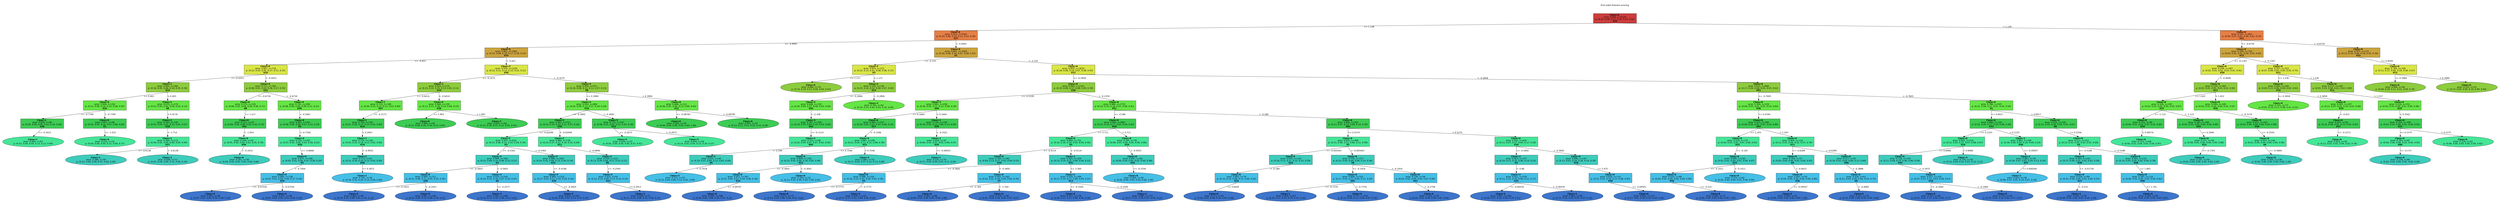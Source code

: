 digraph Tree {
splines=false;
graph [pad=".25", ranksep="0.5", nodesep="1"];
node [shape=rect, style="filled", color="black", fontname="helvetica",fillcolor="white"] ;
edge [fontname="helvetica"] ;
0 [label="first-order-theorem-proving", shape=plaintext];
0:s -> 1:n [style=invis];   
1 [label=<<b> Class=6 </b> <br/> error: 0.890, n=6118 <br/> p: (0.18, 0.08, 0.12, 0.10, 0.10, 0.42) <br/><b>V10</b>>, fillcolor="0.000 0.7 0.800", shape="rect"];
2 [label=<<b> Class=6 </b> <br/> error: 0.922, n=5265 <br/> p: (0.20, 0.08, 0.14, 0.11, 0.12, 0.36) <br/><b>V27</b>>, fillcolor="0.060 0.7 0.900", shape="rect"];
1:s -> 2:n [label="<= 1.128"] ;
3 [label=<<b> Class=6 </b> <br/> error: 0.961, n=1961 <br/> p: (0.22, 0.08, 0.10, 0.17, 0.18, 0.25) <br/><b>V35</b>>, fillcolor="0.120 0.7 0.800", shape="rect"];
2:s -> 3:n [label="<= -0.4091"] ;
4 [label=<<b> Class=6 </b> <br/> error: 0.857, n=716 <br/> p: (0.22, 0.03, 0.05, 0.27, 0.11, 0.32) <br/><b>V10</b>>, fillcolor="0.180 0.7 0.900", shape="rect"];
3:s -> 4:n [label="<= -0.421"] ;
5 [label=<<b> Class=1 </b> <br/> error: 0.842, n=366 <br/> p: (0.36, 0.05, 0.06, 0.18, 0.05, 0.30) <br/><b>V16</b>>, fillcolor="0.240 0.7 0.800", shape="rect"];
4:s -> 5:n [label="<= -0.5053"] ;
6 [label=<<b> Class=6 </b> <br/> error: 0.849, n=192 <br/> p: (0.21, 0.06, 0.10, 0.10, 0.08, 0.45) <br/><b>V26</b>>, fillcolor="0.300 0.7 0.900", shape="rect"];
5:s -> 6:n [label="<= 0.403"] ;
7 [label=<<b> Class=1 </b> <br/> error: 0.859, n=96 <br/> p: (0.40, 0.06, 0.05, 0.12, 0.10, 0.26) <br/><b>V30</b>>, fillcolor="0.360 0.7 0.800", shape="rect"];
6:s -> 7:n [label="<= -0.7799"] ;
8 [label=<<b> Class=1 </b> <br/> error: 0.800, n=67 <br/> p: (0.52, 0.09, 0.04, 0.13, 0.12, 0.09) >, fillcolor="0.420 0.7 0.900", shape="oval"];
7:s -> 8:n [label="<= -0.3415"] ;
9 [label=<<b> Class=6 </b> <br/> error: 0.657, n=96 <br/> p: (0.02, 0.05, 0.16, 0.07, 0.06, 0.64) <br/><b>V1</b>>, fillcolor="0.360 0.7 0.800", shape="rect"];
6:s -> 9:n [label="> -0.7799"] ;
10 [label=<<b> Class=6 </b> <br/> error: 0.432, n=52 <br/> p: (0.04, 0.08, 0.00, 0.12, 0.00, 0.77) >, fillcolor="0.420 0.7 0.900", shape="oval"];
9:s -> 10:n [label="<= -1.015"] ;
11 [label=<<b> Class=1 </b> <br/> error: 0.675, n=174 <br/> p: (0.53, 0.03, 0.02, 0.28, 0.02, 0.13) <br/><b>V6</b>>, fillcolor="0.300 0.7 0.900", shape="rect"];
5:s -> 11:n [label="> 0.403"] ;
12 [label=<<b> Class=1 </b> <br/> error: 0.593, n=145 <br/> p: (0.55, 0.03, 0.01, 0.33, 0.01, 0.07) <br/><b>V18</b>>, fillcolor="0.360 0.7 0.800", shape="rect"];
11:s -> 12:n [label="> 0.4176"] ;
13 [label=<<b> Class=1 </b> <br/> error: 0.560, n=112 <br/> p: (0.49, 0.02, 0.00, 0.40, 0.00, 0.09) <br/><b>V27</b>>, fillcolor="0.420 0.7 0.900", shape="rect"];
12:s -> 13:n [label="> -1.714"] ;
14 [label=<<b> Class=1 </b> <br/> error: 0.386, n=59 <br/> p: (0.53, 0.00, 0.00, 0.47, 0.00, 0.00) >, fillcolor="0.480 0.7 0.800", shape="oval"];
13:s -> 14:n [label="<= -0.6138"] ;
15 [label=<<b> Class=1 </b> <br/> error: 0.648, n=53 <br/> p: (0.45, 0.04, 0.00, 0.32, 0.00, 0.19) >, fillcolor="0.480 0.7 0.800", shape="oval"];
13:s -> 15:n [label="> -0.6138"] ;
16 [label=<<b> Class=4 </b> <br/> error: 0.771, n=350 <br/> p: (0.08, 0.01, 0.03, 0.36, 0.17, 0.35) <br/><b>V31</b>>, fillcolor="0.240 0.7 0.800", shape="rect"];
4:s -> 16:n [label="> -0.5053"] ;
17 [label=<<b> Class=6 </b> <br/> error: 0.575, n=101 <br/> p: (0.08, 0.02, 0.09, 0.04, 0.06, 0.71) <br/><b>V8</b>>, fillcolor="0.300 0.7 0.900", shape="rect"];
16:s -> 17:n [label="<= -0.6734"] ;
18 [label=<<b> Class=6 </b> <br/> error: 0.512, n=97 <br/> p: (0.08, 0.00, 0.08, 0.04, 0.05, 0.74) <br/><b>V51</b>>, fillcolor="0.360 0.7 0.800", shape="rect"];
17:s -> 18:n [label="<= 1.217"] ;
19 [label=<<b> Class=6 </b> <br/> error: 0.449, n=92 <br/> p: (0.05, 0.00, 0.09, 0.02, 0.05, 0.78) <br/><b>V50</b>>, fillcolor="0.420 0.7 0.900", shape="rect"];
18:s -> 19:n [label="> -1.954"] ;
20 [label=<<b> Class=6 </b> <br/> error: 0.301, n=56 <br/> p: (0.09, 0.00, 0.02, 0.00, 0.04, 0.86) >, fillcolor="0.480 0.7 0.800", shape="oval"];
19:s -> 20:n [label="> -0.1633"] ;
21 [label=<<b> Class=4 </b> <br/> error: 0.701, n=249 <br/> p: (0.08, 0.00, 0.00, 0.49, 0.21, 0.21) <br/><b>V49</b>>, fillcolor="0.300 0.7 0.900", shape="rect"];
16:s -> 21:n [label="> -0.6734"] ;
22 [label=<<b> Class=4 </b> <br/> error: 0.665, n=201 <br/> p: (0.06, 0.00, 0.00, 0.51, 0.23, 0.19) <br/><b>V5</b>>, fillcolor="0.360 0.7 0.800", shape="rect"];
21:s -> 22:n [label="> -0.5461"] ;
23 [label=<<b> Class=4 </b> <br/> error: 0.704, n=161 <br/> p: (0.07, 0.01, 0.00, 0.44, 0.26, 0.22) <br/><b>V26</b>>, fillcolor="0.420 0.7 0.900", shape="rect"];
22:s -> 23:n [label="> -0.7356"] ;
24 [label=<<b> Class=4 </b> <br/> error: 0.677, n=146 <br/> p: (0.05, 0.01, 0.00, 0.47, 0.28, 0.20) <br/><b>V3</b>>, fillcolor="0.480 0.7 0.800", shape="rect"];
23:s -> 24:n [label="<= -0.8666"] ;
25 [label=<<b> Class=4 </b> <br/> error: 0.669, n=138 <br/> p: (0.05, 0.01, 0.00, 0.49, 0.27, 0.18) <br/><b>V50</b>>, fillcolor="0.540 0.7 0.900", shape="rect"];
24:s -> 25:n [label="> -0.7404"] ;
26 [label=<<b> Class=4 </b> <br/> error: 0.652, n=80 <br/> p: (0.07, 0.01, 0.00, 0.54, 0.28, 0.10) >, fillcolor="0.600 0.7 0.800", shape="oval"];
25:s -> 26:n [label="<= -0.07556"] ;
27 [label=<<b> Class=4 </b> <br/> error: 0.637, n=58 <br/> p: (0.02, 0.00, 0.00, 0.43, 0.26, 0.29) >, fillcolor="0.600 0.7 0.800", shape="oval"];
25:s -> 27:n [label="> -0.07556"] ;
28 [label=<<b> Class=5 </b> <br/> error: 0.976, n=1245 <br/> p: (0.22, 0.11, 0.13, 0.12, 0.22, 0.21) <br/><b>V50</b>>, fillcolor="0.180 0.7 0.900", shape="rect"];
3:s -> 28:n [label="> -0.421"] ;
29 [label=<<b> Class=1 </b> <br/> error: 0.924, n=274 <br/> p: (0.33, 0.22, 0.15, 0.13, 0.05, 0.11) <br/><b>V10</b>>, fillcolor="0.240 0.7 0.800", shape="rect"];
28:s -> 29:n [label="<= -0.3275"] ;
30 [label=<<b> Class=1 </b> <br/> error: 0.733, n=148 <br/> p: (0.49, 0.23, 0.13, 0.11, 0.03, 0.00) <br/><b>V47</b>>, fillcolor="0.300 0.7 0.900", shape="rect"];
29:s -> 30:n [label="<= -0.6414"] ;
31 [label=<<b> Class=1 </b> <br/> error: 0.758, n=105 <br/> p: (0.41, 0.28, 0.17, 0.12, 0.02, 0.00) <br/><b>V14</b>>, fillcolor="0.360 0.7 0.800", shape="rect"];
30:s -> 31:n [label="<= -0.2173"] ;
32 [label=<<b> Class=1 </b> <br/> error: 0.754, n=100 <br/> p: (0.43, 0.25, 0.18, 0.12, 0.02, 0.00) <br/><b>V19</b>>, fillcolor="0.420 0.7 0.900", shape="rect"];
31:s -> 32:n [label="> 0.2047"] ;
33 [label=<<b> Class=2 </b> <br/> error: 0.772, n=61 <br/> p: (0.31, 0.34, 0.20, 0.13, 0.02, 0.00) <br/><b>V46</b>>, fillcolor="0.480 0.7 0.800", shape="rect"];
32:s -> 33:n [label="> -0.9935"] ;
34 [label=<<b> Class=1 </b> <br/> error: 0.742, n=56 <br/> p: (0.34, 0.32, 0.20, 0.14, 0.00, 0.00) >, fillcolor="0.540 0.7 0.900", shape="oval"];
33:s -> 34:n [label="<= 0.3972"] ;
35 [label=<<b> Class=6 </b> <br/> error: 0.968, n=126 <br/> p: (0.13, 0.21, 0.18, 0.14, 0.08, 0.25) <br/><b>V36</b>>, fillcolor="0.300 0.7 0.900", shape="rect"];
29:s -> 35:n [label="> -0.6414"] ;
36 [label=<<b> Class=6 </b> <br/> error: 0.849, n=62 <br/> p: (0.15, 0.06, 0.05, 0.16, 0.13, 0.45) >, fillcolor="0.360 0.7 0.800", shape="oval"];
35:s -> 36:n [label="<= 1.963"] ;
37 [label=<<b> Class=2 </b> <br/> error: 0.839, n=64 <br/> p: (0.12, 0.36, 0.31, 0.12, 0.03, 0.05) >, fillcolor="0.360 0.7 0.800", shape="oval"];
35:s -> 37:n [label="> 1.963"] ;
38 [label=<<b> Class=5 </b> <br/> error: 0.954, n=971 <br/> p: (0.18, 0.08, 0.12, 0.11, 0.27, 0.23) <br/><b>V8</b>>, fillcolor="0.240 0.7 0.800", shape="rect"];
28:s -> 38:n [label="> -0.3275"] ;
39 [label=<<b> Class=5 </b> <br/> error: 0.954, n=860 <br/> p: (0.20, 0.09, 0.13, 0.11, 0.29, 0.18) <br/><b>V10</b>>, fillcolor="0.300 0.7 0.900", shape="rect"];
38:s -> 39:n [label="<= 0.3994"] ;
40 [label=<<b> Class=5 </b> <br/> error: 0.963, n=753 <br/> p: (0.22, 0.10, 0.14, 0.11, 0.27, 0.16) <br/><b>V35</b>>, fillcolor="0.360 0.7 0.800", shape="rect"];
39:s -> 40:n [label="<= -0.3692"] ;
41 [label=<<b> Class=5 </b> <br/> error: 0.937, n=614 <br/> p: (0.23, 0.06, 0.15, 0.10, 0.29, 0.18) <br/><b>V3</b>>, fillcolor="0.420 0.7 0.900", shape="rect"];
40:s -> 41:n [label="<= -0.02049"] ;
42 [label=<<b> Class=5 </b> <br/> error: 0.949, n=356 <br/> p: (0.22, 0.09, 0.19, 0.06, 0.23, 0.21) <br/><b>V3</b>>, fillcolor="0.480 0.7 0.800", shape="rect"];
41:s -> 42:n [label="<= -0.5302"] ;
43 [label=<<b> Class=6 </b> <br/> error: 0.909, n=211 <br/> p: (0.21, 0.08, 0.11, 0.05, 0.25, 0.30) <br/><b>V29</b>>, fillcolor="0.540 0.7 0.900", shape="rect"];
42:s -> 43:n [label="<= -0.5603"] ;
44 [label=<<b> Class=5 </b> <br/> error: 0.860, n=85 <br/> p: (0.29, 0.14, 0.09, 0.01, 0.33, 0.13) >, fillcolor="0.600 0.7 0.800", shape="oval"];
43:s -> 44:n [label="<= -0.1923"] ;
45 [label=<<b> Class=6 </b> <br/> error: 0.861, n=126 <br/> p: (0.16, 0.03, 0.12, 0.08, 0.20, 0.41) >, fillcolor="0.600 0.7 0.800", shape="oval"];
43:s -> 45:n [label="> -0.1923"] ;
46 [label=<<b> Class=3 </b> <br/> error: 0.919, n=145 <br/> p: (0.24, 0.12, 0.30, 0.07, 0.20, 0.07) <br/><b>V6</b>>, fillcolor="0.540 0.7 0.900", shape="rect"];
42:s -> 46:n [label="> -0.5603"] ;
47 [label=<<b> Class=3 </b> <br/> error: 0.901, n=108 <br/> p: (0.19, 0.15, 0.32, 0.09, 0.22, 0.03) >, fillcolor="0.600 0.7 0.800", shape="oval"];
46:s -> 47:n [label="<= -0.2577"] ;
48 [label=<<b> Class=5 </b> <br/> error: 0.860, n=258 <br/> p: (0.24, 0.01, 0.09, 0.15, 0.36, 0.14) <br/><b>V22</b>>, fillcolor="0.480 0.7 0.800", shape="rect"];
41:s -> 48:n [label="> -0.5302"] ;
49 [label=<<b> Class=5 </b> <br/> error: 0.890, n=222 <br/> p: (0.27, 0.01, 0.11, 0.16, 0.29, 0.16) <br/><b>V30</b>>, fillcolor="0.540 0.7 0.900", shape="rect"];
48:s -> 49:n [label="<= -0.4198"] ;
50 [label=<<b> Class=5 </b> <br/> error: 0.833, n=181 <br/> p: (0.29, 0.00, 0.07, 0.13, 0.32, 0.19) >, fillcolor="0.600 0.7 0.800", shape="oval"];
49:s -> 50:n [label="<= -0.4403"] ;
51 [label=<<b> Class=2 </b> <br/> error: 0.964, n=139 <br/> p: (0.14, 0.27, 0.12, 0.16, 0.22, 0.09) <br/><b>V11</b>>, fillcolor="0.420 0.7 0.900", shape="rect"];
40:s -> 51:n [label="> -0.02049"] ;
52 [label=<<b> Class=2 </b> <br/> error: 0.934, n=121 <br/> p: (0.13, 0.29, 0.06, 0.17, 0.25, 0.11) <br/><b>V6</b>>, fillcolor="0.480 0.7 0.800", shape="rect"];
51:s -> 52:n [label="> -0.6849"] ;
53 [label=<<b> Class=5 </b> <br/> error: 0.932, n=93 <br/> p: (0.12, 0.23, 0.06, 0.13, 0.32, 0.14) <br/><b>V23</b>>, fillcolor="0.540 0.7 0.900", shape="rect"];
52:s -> 53:n [label="<= -0.2545"] ;
54 [label=<<b> Class=2 </b> <br/> error: 0.928, n=71 <br/> p: (0.11, 0.30, 0.08, 0.10, 0.28, 0.13) >, fillcolor="0.600 0.7 0.800", shape="oval"];
53:s -> 54:n [label="<= 0.2913"] ;
55 [label=<<b> Class=5 </b> <br/> error: 0.732, n=107 <br/> p: (0.08, 0.01, 0.02, 0.12, 0.43, 0.34) <br/><b>V12</b>>, fillcolor="0.360 0.7 0.800", shape="rect"];
39:s -> 55:n [label="> -0.3692"] ;
56 [label=<<b> Class=5 </b> <br/> error: 0.426, n=51 <br/> p: (0.02, 0.00, 0.00, 0.00, 0.57, 0.41) >, fillcolor="0.420 0.7 0.900", shape="oval"];
55:s -> 56:n [label="<= -0.2673"] ;
57 [label=<<b> Class=5 </b> <br/> error: 0.850, n=56 <br/> p: (0.14, 0.02, 0.04, 0.23, 0.30, 0.27) >, fillcolor="0.420 0.7 0.900", shape="oval"];
55:s -> 57:n [label="> -0.2673"] ;
58 [label=<<b> Class=6 </b> <br/> error: 0.688, n=111 <br/> p: (0.06, 0.05, 0.06, 0.13, 0.06, 0.63) <br/><b>V12</b>>, fillcolor="0.300 0.7 0.900", shape="rect"];
38:s -> 58:n [label="> 0.3994"] ;
59 [label=<<b> Class=6 </b> <br/> error: 0.000, n=54 <br/> p: (0.00, 0.00, 0.00, 0.00, 0.00, 1.00) >, fillcolor="0.360 0.7 0.800", shape="oval"];
58:s -> 59:n [label="<= -0.08785"] ;
60 [label=<<b> Class=6 </b> <br/> error: 0.955, n=57 <br/> p: (0.12, 0.11, 0.12, 0.25, 0.12, 0.28) >, fillcolor="0.360 0.7 0.800", shape="oval"];
58:s -> 60:n [label="> -0.08785"] ;
61 [label=<<b> Class=6 </b> <br/> error: 0.867, n=3304 <br/> p: (0.18, 0.08, 0.16, 0.07, 0.08, 0.43) <br/><b>V2</b>>, fillcolor="0.120 0.7 0.800", shape="rect"];
2:s -> 61:n [label="> -0.4091"] ;
62 [label=<<b> Class=3 </b> <br/> error: 0.874, n=271 <br/> p: (0.22, 0.13, 0.41, 0.06, 0.06, 0.13) <br/><b>V3</b>>, fillcolor="0.180 0.7 0.900", shape="rect"];
61:s -> 62:n [label="<= -2.155"] ;
63 [label=<<b> Class=6 </b> <br/> error: 0.860, n=79 <br/> p: (0.14, 0.19, 0.13, 0.06, 0.05, 0.43) >, fillcolor="0.240 0.7 0.800", shape="oval"];
62:s -> 63:n [label="<= 1.171"] ;
64 [label=<<b> Class=3 </b> <br/> error: 0.709, n=192 <br/> p: (0.25, 0.10, 0.52, 0.06, 0.07, 0.00) <br/><b>V13</b>>, fillcolor="0.240 0.7 0.800", shape="rect"];
62:s -> 64:n [label="> 1.171"] ;
65 [label=<<b> Class=3 </b> <br/> error: 0.608, n=130 <br/> p: (0.29, 0.04, 0.57, 0.08, 0.02, 0.00) <br/><b>V45</b>>, fillcolor="0.300 0.7 0.900", shape="rect"];
64:s -> 65:n [label="<= -0.2806"] ;
66 [label=<<b> Class=3 </b> <br/> error: 0.591, n=100 <br/> p: (0.19, 0.05, 0.64, 0.10, 0.02, 0.00) <br/><b>V43</b>>, fillcolor="0.360 0.7 0.800", shape="rect"];
65:s -> 66:n [label="> -2.338"] ;
67 [label=<<b> Class=3 </b> <br/> error: 0.555, n=96 <br/> p: (0.20, 0.04, 0.67, 0.07, 0.02, 0.00) <br/><b>V45</b>>, fillcolor="0.420 0.7 0.900", shape="rect"];
66:s -> 67:n [label="<= -0.1123"] ;
68 [label=<<b> Class=3 </b> <br/> error: 0.631, n=58 <br/> p: (0.19, 0.07, 0.60, 0.12, 0.02, 0.00) <br/><b>V6</b>>, fillcolor="0.480 0.7 0.800", shape="rect"];
67:s -> 68:n [label="> -2.299"] ;
69 [label=<<b> Class=3 </b> <br/> error: 0.572, n=53 <br/> p: (0.15, 0.04, 0.66, 0.13, 0.02, 0.00) >, fillcolor="0.540 0.7 0.900", shape="oval"];
68:s -> 69:n [label="> -0.7018"] ;
70 [label=<<b> Class=3 </b> <br/> error: 0.781, n=62 <br/> p: (0.16, 0.23, 0.42, 0.03, 0.16, 0.00) >, fillcolor="0.300 0.7 0.900", shape="oval"];
64:s -> 70:n [label="> -0.2806"] ;
71 [label=<<b> Class=6 </b> <br/> error: 0.850, n=3033 <br/> p: (0.18, 0.08, 0.14, 0.07, 0.08, 0.45) <br/><b>V12</b>>, fillcolor="0.180 0.7 0.900", shape="rect"];
61:s -> 71:n [label="> -2.155"] ;
72 [label=<<b> Class=6 </b> <br/> error: 0.900, n=2167 <br/> p: (0.19, 0.09, 0.17, 0.08, 0.09, 0.39) <br/><b>V38</b>>, fillcolor="0.240 0.7 0.800", shape="rect"];
71:s -> 72:n [label="<= -0.2858"] ;
73 [label=<<b> Class=1 </b> <br/> error: 0.881, n=436 <br/> p: (0.36, 0.05, 0.11, 0.12, 0.09, 0.28) <br/><b>V40</b>>, fillcolor="0.300 0.7 0.900", shape="rect"];
72:s -> 73:n [label="<= -0.2339"] ;
74 [label=<<b> Class=6 </b> <br/> error: 0.882, n=327 <br/> p: (0.28, 0.05, 0.10, 0.14, 0.08, 0.35) <br/><b>V17</b>>, fillcolor="0.360 0.7 0.800", shape="rect"];
73:s -> 74:n [label="<= 0.1664"] ;
75 [label=<<b> Class=6 </b> <br/> error: 0.881, n=291 <br/> p: (0.22, 0.04, 0.11, 0.15, 0.08, 0.39) <br/><b>V51</b>>, fillcolor="0.420 0.7 0.900", shape="rect"];
74:s -> 75:n [label="> -0.1596"] ;
76 [label=<<b> Class=6 </b> <br/> error: 0.808, n=239 <br/> p: (0.23, 0.05, 0.06, 0.16, 0.05, 0.46) <br/><b>V12</b>>, fillcolor="0.480 0.7 0.800", shape="rect"];
75:s -> 76:n [label="<= 0.7546"] ;
77 [label=<<b> Class=6 </b> <br/> error: 0.872, n=187 <br/> p: (0.25, 0.05, 0.07, 0.20, 0.06, 0.36) <br/><b>V10</b>>, fillcolor="0.540 0.7 0.900", shape="rect"];
76:s -> 77:n [label="<= -0.3042"] ;
78 [label=<<b> Class=6 </b> <br/> error: 0.894, n=168 <br/> p: (0.28, 0.06, 0.08, 0.20, 0.07, 0.31) >, fillcolor="0.600 0.7 0.800", shape="oval"];
77:s -> 78:n [label="<= -0.09707"] ;
79 [label=<<b> Class=6 </b> <br/> error: 0.359, n=52 <br/> p: (0.13, 0.02, 0.00, 0.04, 0.00, 0.81) >, fillcolor="0.540 0.7 0.900", shape="oval"];
76:s -> 79:n [label="> -0.3042"] ;
80 [label=<<b> Class=3 </b> <br/> error: 0.883, n=52 <br/> p: (0.17, 0.04, 0.37, 0.12, 0.23, 0.08) >, fillcolor="0.480 0.7 0.800", shape="oval"];
75:s -> 80:n [label="> 0.7546"] ;
81 [label=<<b> Class=1 </b> <br/> error: 0.730, n=109 <br/> p: (0.59, 0.05, 0.12, 0.06, 0.13, 0.06) <br/><b>V39</b>>, fillcolor="0.360 0.7 0.800", shape="rect"];
73:s -> 81:n [label="> 0.1664"] ;
82 [label=<<b> Class=1 </b> <br/> error: 0.659, n=97 <br/> p: (0.66, 0.05, 0.07, 0.05, 0.09, 0.07) <br/><b>V29</b>>, fillcolor="0.420 0.7 0.900", shape="rect"];
81:s -> 82:n [label="> -0.3321"] ;
83 [label=<<b> Class=1 </b> <br/> error: 0.535, n=74 <br/> p: (0.72, 0.00, 0.09, 0.03, 0.11, 0.05) >, fillcolor="0.480 0.7 0.800", shape="oval"];
82:s -> 83:n [label="<= -0.06923"] ;
84 [label=<<b> Class=6 </b> <br/> error: 0.884, n=1731 <br/> p: (0.14, 0.10, 0.18, 0.07, 0.09, 0.42) <br/><b>V51</b>>, fillcolor="0.300 0.7 0.900", shape="rect"];
72:s -> 84:n [label="> -0.2339"] ;
85 [label=<<b> Class=6 </b> <br/> error: 0.842, n=809 <br/> p: (0.15, 0.14, 0.17, 0.05, 0.04, 0.44) <br/><b>V30</b>>, fillcolor="0.360 0.7 0.800", shape="rect"];
84:s -> 85:n [label="<= -0.286"] ;
86 [label=<<b> Class=6 </b> <br/> error: 0.869, n=731 <br/> p: (0.16, 0.16, 0.19, 0.05, 0.04, 0.40) <br/><b>V3</b>>, fillcolor="0.420 0.7 0.900", shape="rect"];
85:s -> 86:n [label="<= 3.711"] ;
87 [label=<<b> Class=6 </b> <br/> error: 0.763, n=402 <br/> p: (0.09, 0.13, 0.17, 0.03, 0.04, 0.53) <br/><b>V10</b>>, fillcolor="0.480 0.7 0.800", shape="rect"];
86:s -> 87:n [label="<= -0.4114"] ;
88 [label=<<b> Class=6 </b> <br/> error: 0.896, n=220 <br/> p: (0.16, 0.23, 0.16, 0.06, 0.05, 0.35) <br/><b>V3</b>>, fillcolor="0.540 0.7 0.900", shape="rect"];
87:s -> 88:n [label="<= -0.3692"] ;
89 [label=<<b> Class=6 </b> <br/> error: 0.672, n=77 <br/> p: (0.13, 0.14, 0.06, 0.04, 0.01, 0.61) >, fillcolor="0.600 0.7 0.800", shape="oval"];
88:s -> 89:n [label="<= -0.7773"] ;
90 [label=<<b> Class=2 </b> <br/> error: 0.939, n=143 <br/> p: (0.17, 0.27, 0.21, 0.08, 0.06, 0.20) >, fillcolor="0.600 0.7 0.800", shape="oval"];
88:s -> 90:n [label="> -0.7773"] ;
91 [label=<<b> Class=6 </b> <br/> error: 0.401, n=182 <br/> p: (0.01, 0.01, 0.18, 0.00, 0.04, 0.76) <br/><b>V7</b>>, fillcolor="0.540 0.7 0.900", shape="rect"];
87:s -> 91:n [label="> -0.3692"] ;
92 [label=<<b> Class=6 </b> <br/> error: 0.062, n=86 <br/> p: (0.00, 0.02, 0.00, 0.00, 0.00, 0.98) >, fillcolor="0.600 0.7 0.800", shape="oval"];
91:s -> 92:n [label="<= -1.764"] ;
93 [label=<<b> Class=6 </b> <br/> error: 0.516, n=96 <br/> p: (0.01, 0.00, 0.34, 0.00, 0.07, 0.57) >, fillcolor="0.600 0.7 0.800", shape="oval"];
91:s -> 93:n [label="> -1.764"] ;
94 [label=<<b> Class=1 </b> <br/> error: 0.925, n=329 <br/> p: (0.25, 0.19, 0.22, 0.08, 0.04, 0.22) <br/><b>V31</b>>, fillcolor="0.480 0.7 0.800", shape="rect"];
86:s -> 94:n [label="> -0.4114"] ;
95 [label=<<b> Class=1 </b> <br/> error: 0.924, n=299 <br/> p: (0.27, 0.20, 0.17, 0.08, 0.04, 0.22) <br/><b>V13</b>>, fillcolor="0.540 0.7 0.900", shape="rect"];
94:s -> 95:n [label="<= 3.369"] ;
96 [label=<<b> Class=6 </b> <br/> error: 0.912, n=178 <br/> p: (0.28, 0.17, 0.11, 0.09, 0.05, 0.30) >, fillcolor="0.600 0.7 0.800", shape="oval"];
95:s -> 96:n [label="<= -0.1926"] ;
97 [label=<<b> Class=1 </b> <br/> error: 0.885, n=121 <br/> p: (0.27, 0.25, 0.26, 0.07, 0.02, 0.12) >, fillcolor="0.600 0.7 0.800", shape="oval"];
95:s -> 97:n [label="> -0.1926"] ;
98 [label=<<b> Class=6 </b> <br/> error: 0.305, n=78 <br/> p: (0.08, 0.03, 0.00, 0.04, 0.00, 0.86) <br/><b>V10</b>>, fillcolor="0.420 0.7 0.900", shape="rect"];
85:s -> 98:n [label="> 3.711"] ;
99 [label=<<b> Class=6 </b> <br/> error: 0.047, n=60 <br/> p: (0.00, 0.00, 0.00, 0.02, 0.00, 0.98) <br/><b>V34</b>>, fillcolor="0.480 0.7 0.800", shape="rect"];
98:s -> 99:n [label="> -0.5053"] ;
100 [label=<<b> Class=6 </b> <br/> error: 0.000, n=59 <br/> p: (0.00, 0.00, 0.00, 0.00, 0.00, 1.00) >, fillcolor="0.540 0.7 0.900", shape="oval"];
99:s -> 100:n [label="<= -0.2256"] ;
101 [label=<<b> Class=6 </b> <br/> error: 0.896, n=922 <br/> p: (0.13, 0.07, 0.19, 0.08, 0.14, 0.39) <br/><b>V45</b>>, fillcolor="0.360 0.7 0.800", shape="rect"];
84:s -> 101:n [label="> -0.286"] ;
102 [label=<<b> Class=6 </b> <br/> error: 0.825, n=498 <br/> p: (0.15, 0.06, 0.11, 0.06, 0.11, 0.49) <br/><b>V2</b>>, fillcolor="0.420 0.7 0.900", shape="rect"];
101:s -> 102:n [label="<= 0.5274"] ;
103 [label=<<b> Class=6 </b> <br/> error: 0.970, n=125 <br/> p: (0.16, 0.11, 0.17, 0.12, 0.15, 0.29) <br/><b>V24</b>>, fillcolor="0.480 0.7 0.800", shape="rect"];
102:s -> 103:n [label="<= -0.005403"] ;
104 [label=<<b> Class=6 </b> <br/> error: 0.883, n=79 <br/> p: (0.15, 0.14, 0.08, 0.15, 0.06, 0.42) <br/><b>V24</b>>, fillcolor="0.540 0.7 0.900", shape="rect"];
103:s -> 104:n [label="> -0.189"] ;
105 [label=<<b> Class=6 </b> <br/> error: 0.773, n=61 <br/> p: (0.20, 0.05, 0.08, 0.16, 0.02, 0.49) >, fillcolor="0.600 0.7 0.800", shape="oval"];
104:s -> 105:n [label="<= 0.6045"] ;
106 [label=<<b> Class=6 </b> <br/> error: 0.750, n=373 <br/> p: (0.15, 0.05, 0.09, 0.04, 0.10, 0.56) <br/><b>V8</b>>, fillcolor="0.480 0.7 0.800", shape="rect"];
102:s -> 106:n [label="> -0.005403"] ;
107 [label=<<b> Class=6 </b> <br/> error: 0.806, n=315 <br/> p: (0.17, 0.05, 0.11, 0.05, 0.11, 0.50) <br/><b>V45</b>>, fillcolor="0.540 0.7 0.900", shape="rect"];
106:s -> 107:n [label="<= -0.1454"] ;
108 [label=<<b> Class=1 </b> <br/> error: 0.959, n=63 <br/> p: (0.25, 0.11, 0.13, 0.10, 0.25, 0.16) >, fillcolor="0.600 0.7 0.800", shape="oval"];
107:s -> 108:n [label="<= -0.7376"] ;
109 [label=<<b> Class=6 </b> <br/> error: 0.717, n=252 <br/> p: (0.15, 0.04, 0.11, 0.04, 0.07, 0.59) >, fillcolor="0.600 0.7 0.800", shape="oval"];
107:s -> 109:n [label="> -0.7376"] ;
110 [label=<<b> Class=6 </b> <br/> error: 0.236, n=58 <br/> p: (0.02, 0.02, 0.00, 0.00, 0.07, 0.90) <br/><b>V41</b>>, fillcolor="0.540 0.7 0.900", shape="rect"];
106:s -> 110:n [label="> -0.1454"] ;
111 [label=<<b> Class=6 </b> <br/> error: 0.163, n=50 <br/> p: (0.02, 0.02, 0.00, 0.00, 0.02, 0.94) >, fillcolor="0.600 0.7 0.800", shape="oval"];
110:s -> 111:n [label="> -0.2758"] ;
112 [label=<<b> Class=6 </b> <br/> error: 0.932, n=424 <br/> p: (0.11, 0.07, 0.27, 0.09, 0.17, 0.28) <br/><b>V10</b>>, fillcolor="0.420 0.7 0.900", shape="rect"];
101:s -> 112:n [label="> 0.5274"] ;
113 [label=<<b> Class=3 </b> <br/> error: 0.923, n=277 <br/> p: (0.10, 0.11, 0.32, 0.06, 0.19, 0.22) <br/><b>V3</b>>, fillcolor="0.480 0.7 0.800", shape="rect"];
112:s -> 113:n [label="<= -0.3692"] ;
114 [label=<<b> Class=3 </b> <br/> error: 0.921, n=258 <br/> p: (0.11, 0.12, 0.34, 0.06, 0.21, 0.17) <br/><b>V25</b>>, fillcolor="0.540 0.7 0.900", shape="rect"];
113:s -> 114:n [label="> -0.86"] ;
115 [label=<<b> Class=3 </b> <br/> error: 0.897, n=160 <br/> p: (0.08, 0.07, 0.29, 0.06, 0.29, 0.21) >, fillcolor="0.600 0.7 0.800", shape="oval"];
114:s -> 115:n [label="<= -0.06434"] ;
116 [label=<<b> Class=3 </b> <br/> error: 0.860, n=98 <br/> p: (0.15, 0.19, 0.43, 0.05, 0.07, 0.10) >, fillcolor="0.600 0.7 0.800", shape="oval"];
114:s -> 116:n [label="> -0.06434"] ;
117 [label=<<b> Class=6 </b> <br/> error: 0.856, n=147 <br/> p: (0.13, 0.01, 0.18, 0.16, 0.14, 0.39) <br/><b>V18</b>>, fillcolor="0.480 0.7 0.800", shape="rect"];
112:s -> 117:n [label="> -0.3692"] ;
118 [label=<<b> Class=6 </b> <br/> error: 0.818, n=125 <br/> p: (0.15, 0.01, 0.16, 0.15, 0.08, 0.45) <br/><b>V30</b>>, fillcolor="0.540 0.7 0.900", shape="rect"];
117:s -> 118:n [label="<= 2.475"] ;
119 [label=<<b> Class=6 </b> <br/> error: 0.803, n=113 <br/> p: (0.17, 0.01, 0.18, 0.16, 0.04, 0.44) >, fillcolor="0.600 0.7 0.800", shape="oval"];
118:s -> 119:n [label="<= -0.04501"] ;
120 [label=<<b> Class=6 </b> <br/> error: 0.672, n=866 <br/> p: (0.17, 0.04, 0.08, 0.05, 0.05, 0.62) <br/><b>V45</b>>, fillcolor="0.240 0.7 0.800", shape="rect"];
71:s -> 120:n [label="> -0.2858"] ;
121 [label=<<b> Class=6 </b> <br/> error: 0.390, n=319 <br/> p: (0.09, 0.03, 0.01, 0.01, 0.03, 0.82) <br/><b>V36</b>>, fillcolor="0.300 0.7 0.900", shape="rect"];
120:s -> 121:n [label="<= -0.7605"] ;
122 [label=<<b> Class=6 </b> <br/> error: 0.323, n=299 <br/> p: (0.08, 0.02, 0.01, 0.01, 0.03, 0.86) <br/><b>V42</b>>, fillcolor="0.360 0.7 0.800", shape="rect"];
121:s -> 122:n [label="<= 0.4194"] ;
123 [label=<<b> Class=6 </b> <br/> error: 0.219, n=175 <br/> p: (0.04, 0.03, 0.01, 0.01, 0.00, 0.91) <br/><b>V31</b>>, fillcolor="0.420 0.7 0.900", shape="rect"];
122:s -> 123:n [label="<= 1.203"] ;
124 [label=<<b> Class=6 </b> <br/> error: 0.099, n=150 <br/> p: (0.02, 0.01, 0.00, 0.01, 0.00, 0.97) <br/><b>V15</b>>, fillcolor="0.480 0.7 0.800", shape="rect"];
123:s -> 124:n [label="<= -0.105"] ;
125 [label=<<b> Class=6 </b> <br/> error: 0.035, n=88 <br/> p: (0.00, 0.01, 0.00, 0.00, 0.00, 0.99) <br/><b>V50</b>>, fillcolor="0.540 0.7 0.900", shape="rect"];
124:s -> 125:n [label="<= -0.1411"] ;
126 [label=<<b> Class=6 </b> <br/> error: 0.000, n=71 <br/> p: (0.00, 0.00, 0.00, 0.00, 0.00, 1.00) >, fillcolor="0.600 0.7 0.800", shape="oval"];
125:s -> 126:n [label="<= -0.222"] ;
127 [label=<<b> Class=6 </b> <br/> error: 0.154, n=62 <br/> p: (0.05, 0.00, 0.00, 0.02, 0.00, 0.94) >, fillcolor="0.540 0.7 0.900", shape="oval"];
124:s -> 127:n [label="> -0.1411"] ;
128 [label=<<b> Class=6 </b> <br/> error: 0.404, n=124 <br/> p: (0.13, 0.01, 0.00, 0.01, 0.07, 0.78) <br/><b>V11</b>>, fillcolor="0.420 0.7 0.900", shape="rect"];
122:s -> 128:n [label="> 1.203"] ;
129 [label=<<b> Class=6 </b> <br/> error: 0.164, n=57 <br/> p: (0.05, 0.00, 0.00, 0.02, 0.00, 0.93) <br/><b>V4</b>>, fillcolor="0.480 0.7 0.800", shape="rect"];
128:s -> 129:n [label="<= -0.6289"] ;
130 [label=<<b> Class=6 </b> <br/> error: 0.087, n=55 <br/> p: (0.04, 0.00, 0.00, 0.00, 0.00, 0.96) <br/><b>V36</b>>, fillcolor="0.540 0.7 0.900", shape="rect"];
129:s -> 130:n [label="> -0.9415"] ;
131 [label=<<b> Class=6 </b> <br/> error: 0.000, n=51 <br/> p: (0.00, 0.00, 0.00, 0.00, 0.00, 1.00) >, fillcolor="0.600 0.7 0.800", shape="oval"];
130:s -> 131:n [label="<= -0.09507"] ;
132 [label=<<b> Class=6 </b> <br/> error: 0.517, n=67 <br/> p: (0.19, 0.01, 0.00, 0.00, 0.13, 0.66) <br/><b>V49</b>>, fillcolor="0.480 0.7 0.800", shape="rect"];
128:s -> 132:n [label="> -0.6289"] ;
133 [label=<<b> Class=6 </b> <br/> error: 0.436, n=61 <br/> p: (0.21, 0.02, 0.00, 0.00, 0.05, 0.72) <br/><b>V6</b>>, fillcolor="0.540 0.7 0.900", shape="rect"];
132:s -> 133:n [label="> -0.3888"] ;
134 [label=<<b> Class=6 </b> <br/> error: 0.332, n=55 <br/> p: (0.16, 0.00, 0.00, 0.00, 0.04, 0.80) >, fillcolor="0.600 0.7 0.800", shape="oval"];
133:s -> 134:n [label="> -0.4982"] ;
135 [label=<<b> Class=6 </b> <br/> error: 0.780, n=547 <br/> p: (0.22, 0.04, 0.11, 0.07, 0.05, 0.50) <br/><b>V1</b>>, fillcolor="0.300 0.7 0.900", shape="rect"];
120:s -> 135:n [label="> -0.7605"] ;
136 [label=<<b> Class=6 </b> <br/> error: 0.880, n=319 <br/> p: (0.22, 0.05, 0.17, 0.10, 0.08, 0.39) <br/><b>V33</b>>, fillcolor="0.360 0.7 0.800", shape="rect"];
135:s -> 136:n [label="<= 0.6917"] ;
137 [label=<<b> Class=6 </b> <br/> error: 0.803, n=210 <br/> p: (0.12, 0.03, 0.23, 0.07, 0.08, 0.47) <br/><b>V16</b>>, fillcolor="0.420 0.7 0.900", shape="rect"];
136:s -> 137:n [label="<= 0.1225"] ;
138 [label=<<b> Class=6 </b> <br/> error: 0.726, n=154 <br/> p: (0.11, 0.04, 0.13, 0.06, 0.06, 0.59) <br/><b>V25</b>>, fillcolor="0.480 0.7 0.800", shape="rect"];
137:s -> 138:n [label="<= 0.8486"] ;
139 [label=<<b> Class=6 </b> <br/> error: 0.627, n=120 <br/> p: (0.07, 0.03, 0.12, 0.03, 0.08, 0.67) <br/><b>V19</b>>, fillcolor="0.540 0.7 0.900", shape="rect"];
138:s -> 139:n [label="> -0.3437"] ;
140 [label=<<b> Class=6 </b> <br/> error: 0.419, n=60 <br/> p: (0.03, 0.05, 0.15, 0.00, 0.00, 0.77) >, fillcolor="0.600 0.7 0.800", shape="oval"];
139:s -> 140:n [label="<= -0.1664"] ;
141 [label=<<b> Class=6 </b> <br/> error: 0.725, n=60 <br/> p: (0.10, 0.02, 0.10, 0.05, 0.17, 0.57) >, fillcolor="0.600 0.7 0.800", shape="oval"];
139:s -> 141:n [label="> -0.1664"] ;
142 [label=<<b> Class=3 </b> <br/> error: 0.750, n=56 <br/> p: (0.16, 0.00, 0.52, 0.07, 0.12, 0.12) >, fillcolor="0.480 0.7 0.800", shape="oval"];
137:s -> 142:n [label="> 0.8486"] ;
143 [label=<<b> Class=1 </b> <br/> error: 0.862, n=109 <br/> p: (0.39, 0.08, 0.04, 0.16, 0.09, 0.24) <br/><b>V36</b>>, fillcolor="0.420 0.7 0.900", shape="rect"];
136:s -> 143:n [label="> 0.1225"] ;
144 [label=<<b> Class=1 </b> <br/> error: 0.882, n=76 <br/> p: (0.39, 0.07, 0.05, 0.20, 0.13, 0.16) <br/><b>V37</b>>, fillcolor="0.480 0.7 0.800", shape="rect"];
143:s -> 144:n [label="<= -0.09507"] ;
145 [label=<<b> Class=1 </b> <br/> error: 0.816, n=58 <br/> p: (0.48, 0.07, 0.05, 0.14, 0.07, 0.19) >, fillcolor="0.540 0.7 0.900", shape="oval"];
144:s -> 145:n [label="<= 0.008266"] ;
146 [label=<<b> Class=6 </b> <br/> error: 0.556, n=228 <br/> p: (0.22, 0.03, 0.04, 0.04, 0.01, 0.67) <br/><b>V8</b>>, fillcolor="0.360 0.7 0.800", shape="rect"];
135:s -> 146:n [label="> 0.6917"] ;
147 [label=<<b> Class=6 </b> <br/> error: 0.511, n=221 <br/> p: (0.23, 0.03, 0.03, 0.02, 0.01, 0.69) <br/><b>V3</b>>, fillcolor="0.420 0.7 0.900", shape="rect"];
146:s -> 147:n [label="<= 0.5356"] ;
148 [label=<<b> Class=6 </b> <br/> error: 0.493, n=102 <br/> p: (0.37, 0.00, 0.01, 0.02, 0.02, 0.58) <br/><b>V38</b>>, fillcolor="0.480 0.7 0.800", shape="rect"];
147:s -> 148:n [label="<= -0.5188"] ;
149 [label=<<b> Class=6 </b> <br/> error: 0.434, n=89 <br/> p: (0.43, 0.00, 0.00, 0.02, 0.00, 0.55) <br/><b>V27</b>>, fillcolor="0.540 0.7 0.900", shape="rect"];
148:s -> 149:n [label="<= -0.01728"] ;
150 [label=<<b> Class=1 </b> <br/> error: 0.443, n=78 <br/> p: (0.49, 0.00, 0.00, 0.03, 0.00, 0.49) >, fillcolor="0.600 0.7 0.800", shape="oval"];
149:s -> 150:n [label="> -0.231"] ;
151 [label=<<b> Class=6 </b> <br/> error: 0.443, n=119 <br/> p: (0.10, 0.05, 0.05, 0.02, 0.00, 0.78) <br/><b>V48</b>>, fillcolor="0.480 0.7 0.800", shape="rect"];
147:s -> 151:n [label="> -0.5188"] ;
152 [label=<<b> Class=6 </b> <br/> error: 0.397, n=110 <br/> p: (0.06, 0.05, 0.05, 0.02, 0.00, 0.82) <br/><b>V49</b>>, fillcolor="0.540 0.7 0.900", shape="rect"];
151:s -> 152:n [label="<= 1.665"] ;
153 [label=<<b> Class=6 </b> <br/> error: 0.296, n=84 <br/> p: (0.05, 0.04, 0.05, 0.00, 0.00, 0.87) >, fillcolor="0.600 0.7 0.800", shape="oval"];
152:s -> 153:n [label="<= 1.741"] ;
154 [label=<<b> Class=6 </b> <br/> error: 0.507, n=853 <br/> p: (0.06, 0.07, 0.03, 0.06, 0.02, 0.76) <br/><b>V31</b>>, fillcolor="0.060 0.7 0.900", shape="rect"];
1:s -> 154:n [label="> 1.128"] ;
155 [label=<<b> Class=6 </b> <br/> error: 0.399, n=720 <br/> p: (0.04, 0.05, 0.02, 0.04, 0.02, 0.83) <br/><b>V15</b>>, fillcolor="0.120 0.7 0.800", shape="rect"];
154:s -> 155:n [label="<= -0.6734"] ;
156 [label=<<b> Class=6 </b> <br/> error: 0.246, n=367 <br/> p: (0.02, 0.01, 0.01, 0.03, 0.01, 0.91) <br/><b>V50</b>>, fillcolor="0.180 0.7 0.900", shape="rect"];
155:s -> 156:n [label="<= -0.1167"] ;
157 [label=<<b> Class=6 </b> <br/> error: 0.229, n=364 <br/> p: (0.02, 0.01, 0.01, 0.03, 0.01, 0.92) <br/><b>V11</b>>, fillcolor="0.240 0.7 0.800", shape="rect"];
156:s -> 157:n [label="> -0.4649"] ;
158 [label=<<b> Class=6 </b> <br/> error: 0.320, n=195 <br/> p: (0.03, 0.02, 0.02, 0.05, 0.02, 0.87) <br/><b>V23</b>>, fillcolor="0.300 0.7 0.900", shape="rect"];
157:s -> 158:n [label="<= 1.022"] ;
159 [label=<<b> Class=6 </b> <br/> error: 0.332, n=89 <br/> p: (0.00, 0.01, 0.03, 0.07, 0.03, 0.85) <br/><b>V19</b>>, fillcolor="0.360 0.7 0.800", shape="rect"];
158:s -> 159:n [label="<= -1.115"] ;
160 [label=<<b> Class=6 </b> <br/> error: 0.315, n=68 <br/> p: (0.00, 0.01, 0.04, 0.03, 0.04, 0.87) >, fillcolor="0.420 0.7 0.900", shape="oval"];
159:s -> 160:n [label="> 0.09574"] ;
161 [label=<<b> Class=6 </b> <br/> error: 0.265, n=106 <br/> p: (0.05, 0.03, 0.00, 0.04, 0.00, 0.89) <br/><b>V45</b>>, fillcolor="0.360 0.7 0.800", shape="rect"];
158:s -> 161:n [label="> -1.115"] ;
162 [label=<<b> Class=6 </b> <br/> error: 0.272, n=59 <br/> p: (0.08, 0.05, 0.00, 0.00, 0.00, 0.86) <br/><b>V15</b>>, fillcolor="0.420 0.7 0.900", shape="rect"];
161:s -> 162:n [label="<= 0.3446"] ;
163 [label=<<b> Class=6 </b> <br/> error: 0.187, n=50 <br/> p: (0.04, 0.04, 0.00, 0.00, 0.00, 0.92) >, fillcolor="0.480 0.7 0.800", shape="oval"];
162:s -> 163:n [label="<= -0.1763"] ;
164 [label=<<b> Class=6 </b> <br/> error: 0.090, n=169 <br/> p: (0.02, 0.01, 0.00, 0.00, 0.01, 0.97) <br/><b>V50</b>>, fillcolor="0.300 0.7 0.900", shape="rect"];
157:s -> 164:n [label="> 1.022"] ;
165 [label=<<b> Class=6 </b> <br/> error: 0.051, n=162 <br/> p: (0.02, 0.00, 0.00, 0.00, 0.00, 0.98) <br/><b>V38</b>>, fillcolor="0.360 0.7 0.800", shape="rect"];
164:s -> 165:n [label="> -0.3174"] ;
166 [label=<<b> Class=6 </b> <br/> error: 0.023, n=144 <br/> p: (0.01, 0.00, 0.00, 0.00, 0.00, 0.99) <br/><b>V6</b>>, fillcolor="0.420 0.7 0.900", shape="rect"];
165:s -> 166:n [label="<= -0.2593"] ;
167 [label=<<b> Class=6 </b> <br/> error: 0.000, n=138 <br/> p: (0.00, 0.00, 0.00, 0.00, 0.00, 1.00) >, fillcolor="0.480 0.7 0.800", shape="oval"];
166:s -> 167:n [label="<= -0.5869"] ;
168 [label=<<b> Class=6 </b> <br/> error: 0.527, n=353 <br/> p: (0.07, 0.08, 0.03, 0.05, 0.02, 0.75) <br/><b>V11</b>>, fillcolor="0.180 0.7 0.900", shape="rect"];
155:s -> 168:n [label="> -0.1167"] ;
169 [label=<<b> Class=6 </b> <br/> error: 0.683, n=184 <br/> p: (0.09, 0.12, 0.06, 0.09, 0.02, 0.62) <br/><b>V19</b>>, fillcolor="0.240 0.7 0.800", shape="rect"];
168:s -> 169:n [label="<= 1.236"] ;
170 [label=<<b> Class=6 </b> <br/> error: 0.741, n=77 <br/> p: (0.05, 0.19, 0.13, 0.08, 0.01, 0.53) >, fillcolor="0.300 0.7 0.900", shape="oval"];
169:s -> 170:n [label="<= 0.3858"] ;
171 [label=<<b> Class=6 </b> <br/> error: 0.587, n=107 <br/> p: (0.11, 0.07, 0.01, 0.10, 0.02, 0.68) <br/><b>V35</b>>, fillcolor="0.300 0.7 0.900", shape="rect"];
169:s -> 171:n [label="> 0.3858"] ;
172 [label=<<b> Class=6 </b> <br/> error: 0.643, n=83 <br/> p: (0.14, 0.06, 0.01, 0.13, 0.02, 0.63) <br/><b>V17</b>>, fillcolor="0.360 0.7 0.800", shape="rect"];
171:s -> 172:n [label="> -0.421"] ;
173 [label=<<b> Class=6 </b> <br/> error: 0.453, n=50 <br/> p: (0.12, 0.02, 0.02, 0.04, 0.02, 0.78) >, fillcolor="0.420 0.7 0.900", shape="oval"];
172:s -> 173:n [label="<= -0.1572"] ;
174 [label=<<b> Class=6 </b> <br/> error: 0.277, n=169 <br/> p: (0.05, 0.03, 0.00, 0.01, 0.02, 0.89) <br/><b>V11</b>>, fillcolor="0.240 0.7 0.800", shape="rect"];
168:s -> 174:n [label="> 1.236"] ;
175 [label=<<b> Class=6 </b> <br/> error: 0.234, n=151 <br/> p: (0.05, 0.03, 0.00, 0.01, 0.00, 0.90) <br/><b>V19</b>>, fillcolor="0.300 0.7 0.900", shape="rect"];
174:s -> 175:n [label="> 1.237"] ;
176 [label=<<b> Class=6 </b> <br/> error: 0.204, n=148 <br/> p: (0.03, 0.03, 0.00, 0.01, 0.00, 0.92) <br/><b>V25</b>>, fillcolor="0.360 0.7 0.800", shape="rect"];
175:s -> 176:n [label="> 0.3502"] ;
177 [label=<<b> Class=6 </b> <br/> error: 0.183, n=87 <br/> p: (0.00, 0.06, 0.00, 0.02, 0.00, 0.92) <br/><b>V46</b>>, fillcolor="0.420 0.7 0.900", shape="rect"];
176:s -> 177:n [label="<= 0.1575"] ;
178 [label=<<b> Class=6 </b> <br/> error: 0.148, n=84 <br/> p: (0.00, 0.04, 0.00, 0.02, 0.00, 0.94) >, fillcolor="0.480 0.7 0.800", shape="oval"];
177:s -> 178:n [label="<= -0.173"] ;
179 [label=<<b> Class=6 </b> <br/> error: 0.158, n=61 <br/> p: (0.08, 0.00, 0.00, 0.00, 0.00, 0.92) >, fillcolor="0.420 0.7 0.900", shape="oval"];
176:s -> 179:n [label="> 0.1575"] ;
180 [label=<<b> Class=6 </b> <br/> error: 0.875, n=133 <br/> p: (0.13, 0.20, 0.06, 0.18, 0.05, 0.39) <br/><b>V25</b>>, fillcolor="0.120 0.7 0.800", shape="rect"];
154:s -> 180:n [label="> -0.6734"] ;
181 [label=<<b> Class=6 </b> <br/> error: 0.769, n=109 <br/> p: (0.11, 0.17, 0.06, 0.20, 0.00, 0.47) <br/><b>V13</b>>, fillcolor="0.180 0.7 0.900", shape="rect"];
180:s -> 181:n [label="<= 0.4026"] ;
182 [label=<<b> Class=6 </b> <br/> error: 0.840, n=56 <br/> p: (0.09, 0.29, 0.11, 0.21, 0.00, 0.30) >, fillcolor="0.240 0.7 0.800", shape="oval"];
181:s -> 182:n [label="<= 0.3989"] ;
183 [label=<<b> Class=6 </b> <br/> error: 0.553, n=53 <br/> p: (0.13, 0.04, 0.00, 0.19, 0.00, 0.64) >, fillcolor="0.240 0.7 0.800", shape="oval"];
181:s -> 183:n [label="> 0.3989"] ;

}